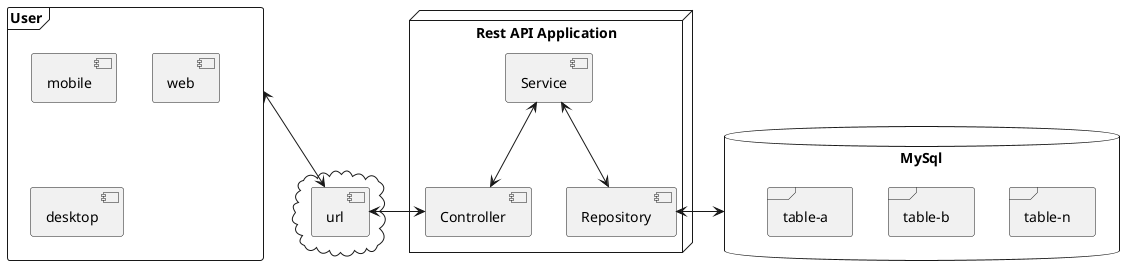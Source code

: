 @startuml
'https://plantuml.com/component-diagram

frame "User" {
    [mobile]
    [web]
    [desktop]
}

cloud {
  [url] <-up-> User
}
node "Rest API Application" {
  [Controller] <-left-> [url]
  [Service] <--> [Controller]
  [Service] <--> [Repository]
}

database "MySql" {
    frame table-n {
    }
    frame table-b {
    }
    frame table-a {
    }
}

[Repository] <-left-> MySql

@enduml